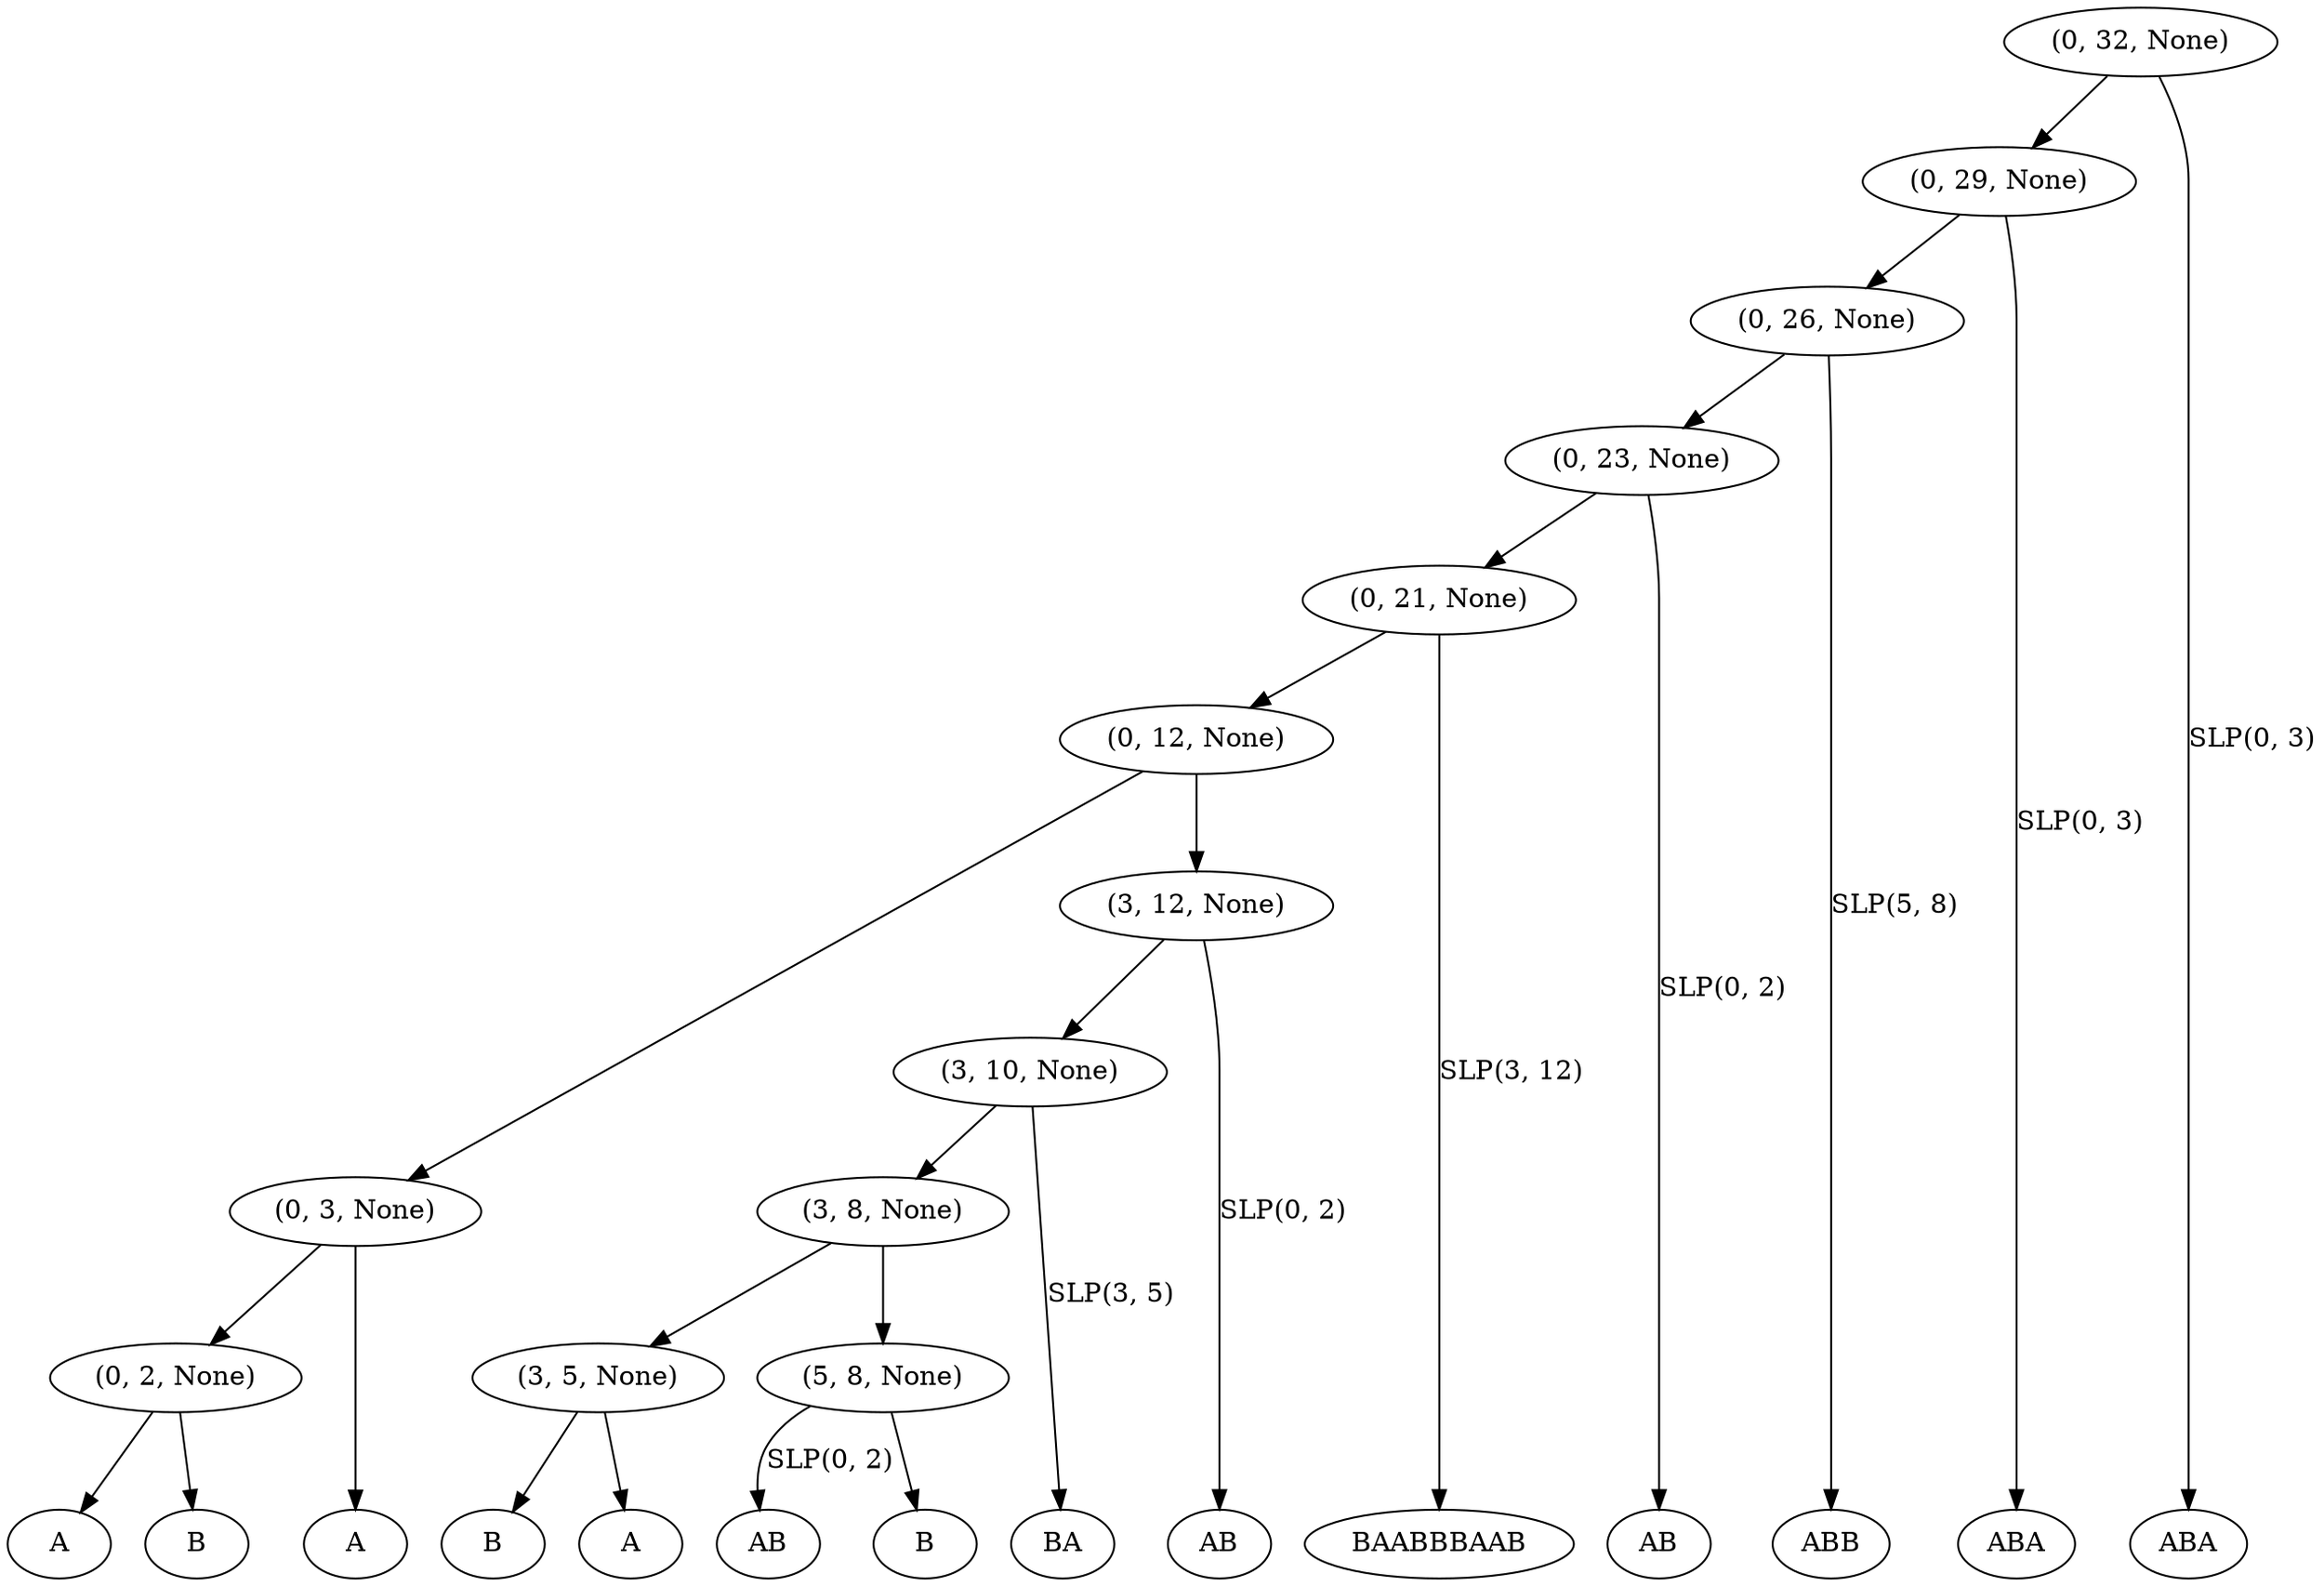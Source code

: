 digraph G {
  "(0, 1, 65)" [label="A"];
  "(0, 2, None)" -> "(0, 1, 65)";
  "(0, 2, None)" -> "(1, 2, 66)";
  "(0, 3, None)" -> "(0, 2, None)";
  "(0, 3, None)" -> "(2, 3, 65)";
  "(0, 32, None)" -> "(0, 29, None)";
  "(0, 32, None)" -> "(29, 32, 0)" [label="SLP(0, 3)"];
  "(0, 12, None)" -> "(0, 3, None)";
  "(0, 12, None)" -> "(3, 12, None)";
  "(0, 21, None)" -> "(0, 12, None)";
  "(0, 21, None)" -> "(12, 21, 3)" [label="SLP(3, 12)"];
  "(0, 23, None)" -> "(0, 21, None)";
  "(0, 23, None)" -> "(21, 23, 0)" [label="SLP(0, 2)"];
  "(0, 26, None)" -> "(0, 23, None)";
  "(0, 26, None)" -> "(23, 26, 5)" [label="SLP(5, 8)"];
  "(0, 29, None)" -> "(0, 26, None)";
  "(0, 29, None)" -> "(26, 29, 0)" [label="SLP(0, 3)"];
  "(1, 2, 66)" [label="B"];
  "(2, 3, 65)" [label="A"];
  "(3, 4, 66)" [label="B"];
  "(3, 5, None)" -> "(3, 4, 66)";
  "(3, 5, None)" -> "(4, 5, 65)";
  "(3, 12, None)" -> "(3, 10, None)";
  "(3, 12, None)" -> "(10, 12, 0)" [label="SLP(0, 2)"];
  "(3, 8, None)" -> "(3, 5, None)";
  "(3, 8, None)" -> "(5, 8, None)";
  "(3, 10, None)" -> "(3, 8, None)";
  "(3, 10, None)" -> "(8, 10, 3)" [label="SLP(3, 5)"];
  "(4, 5, 65)" [label="A"];
  "(5, 7, 0)" [label="AB"];
  "(5, 8, None)" -> "(5, 7, 0)" [label="SLP(0, 2)"];
  "(5, 8, None)" -> "(7, 8, 66)";
  "(7, 8, 66)" [label="B"];
  "(8, 10, 3)" [label="BA"];
  "(10, 12, 0)" [label="AB"];
  "(12, 21, 3)" [label="BAABBBAAB"];
  "(21, 23, 0)" [label="AB"];
  "(23, 26, 5)" [label="ABB"];
  "(26, 29, 0)" [label="ABA"];
  "(29, 32, 0)" [label="ABA"];
  {rank=same; "(0, 1, 65)" "(1, 2, 66)" "(2, 3, 65)" "(3, 4, 66)" "(4, 5, 65)" "(5, 7, 0)" "(7, 8, 66)" "(8, 10, 3)" "(10, 12, 0)" "(12, 21, 3)" "(21, 23, 0)" "(23, 26, 5)" "(26, 29, 0)" "(29, 32, 0)" }
  ordering=out;
}
